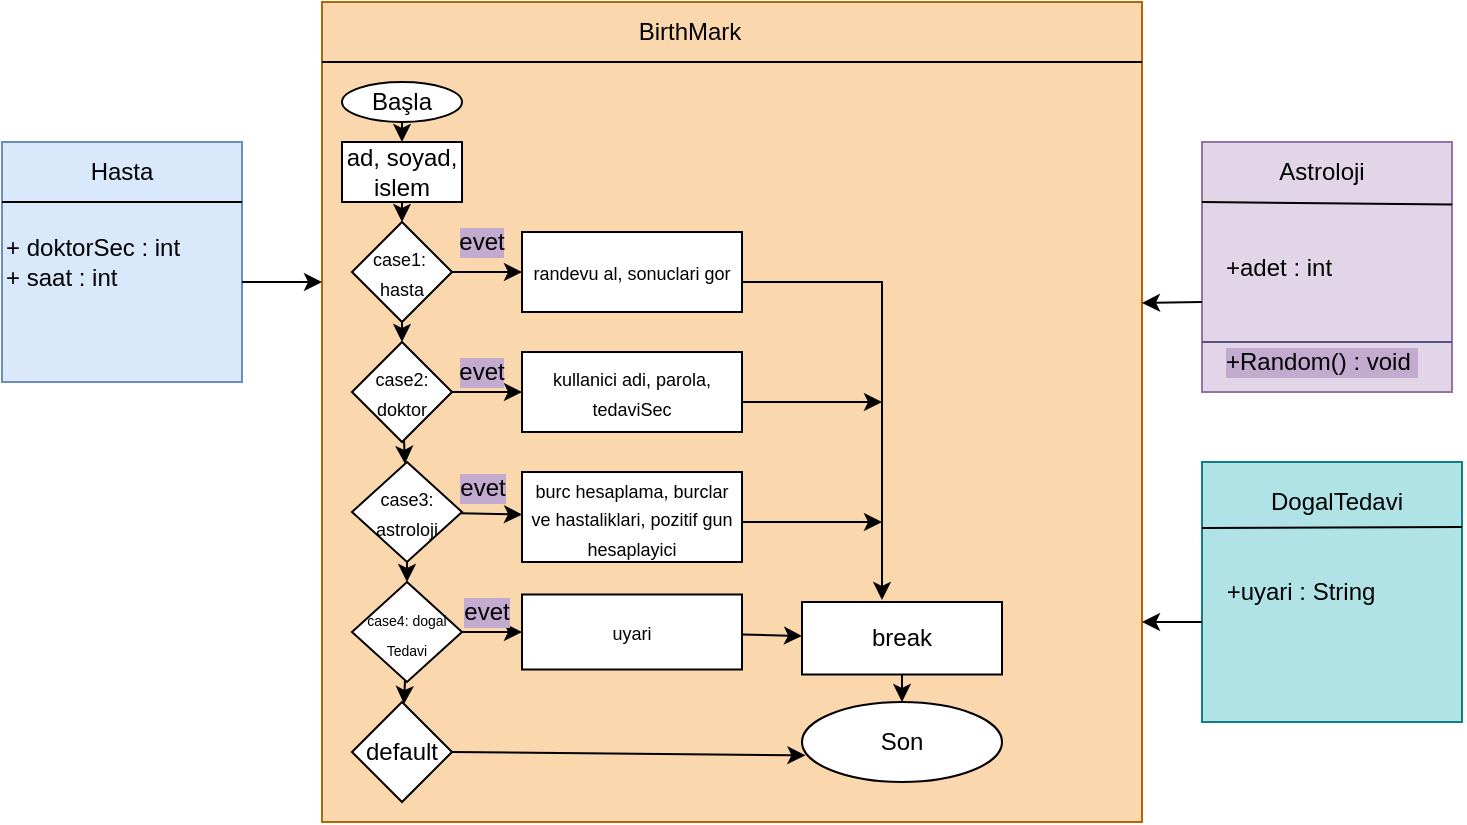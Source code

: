 <mxfile version="16.3.0" type="github">
  <diagram id="C5RBs43oDa-KdzZeNtuy" name="Page-1">
    <mxGraphModel dx="782" dy="428" grid="1" gridSize="10" guides="1" tooltips="1" connect="1" arrows="1" fold="1" page="1" pageScale="1" pageWidth="827" pageHeight="1169" math="0" shadow="0">
      <root>
        <mxCell id="WIyWlLk6GJQsqaUBKTNV-0" />
        <mxCell id="WIyWlLk6GJQsqaUBKTNV-1" parent="WIyWlLk6GJQsqaUBKTNV-0" />
        <mxCell id="bEONo6mtb3YG_DYwx1t2-2" value="" style="whiteSpace=wrap;html=1;aspect=fixed;fillColor=#fad7ac;strokeColor=#b46504;" vertex="1" parent="WIyWlLk6GJQsqaUBKTNV-1">
          <mxGeometry x="200" y="130" width="410" height="410" as="geometry" />
        </mxCell>
        <mxCell id="bEONo6mtb3YG_DYwx1t2-4" value="" style="endArrow=none;html=1;rounded=0;" edge="1" parent="WIyWlLk6GJQsqaUBKTNV-1">
          <mxGeometry width="50" height="50" relative="1" as="geometry">
            <mxPoint x="200" y="160" as="sourcePoint" />
            <mxPoint x="610" y="160" as="targetPoint" />
          </mxGeometry>
        </mxCell>
        <mxCell id="bEONo6mtb3YG_DYwx1t2-8" value="" style="edgeStyle=none;rounded=0;orthogonalLoop=1;jettySize=auto;html=1;" edge="1" parent="WIyWlLk6GJQsqaUBKTNV-1" source="bEONo6mtb3YG_DYwx1t2-5" target="bEONo6mtb3YG_DYwx1t2-6">
          <mxGeometry relative="1" as="geometry" />
        </mxCell>
        <mxCell id="bEONo6mtb3YG_DYwx1t2-5" value="Başla" style="ellipse;whiteSpace=wrap;html=1;" vertex="1" parent="WIyWlLk6GJQsqaUBKTNV-1">
          <mxGeometry x="210" y="170" width="60" height="20" as="geometry" />
        </mxCell>
        <mxCell id="bEONo6mtb3YG_DYwx1t2-12" value="" style="edgeStyle=none;rounded=0;orthogonalLoop=1;jettySize=auto;html=1;" edge="1" parent="WIyWlLk6GJQsqaUBKTNV-1" source="bEONo6mtb3YG_DYwx1t2-6" target="bEONo6mtb3YG_DYwx1t2-10">
          <mxGeometry relative="1" as="geometry" />
        </mxCell>
        <mxCell id="bEONo6mtb3YG_DYwx1t2-6" value="ad, soyad, islem" style="rounded=0;whiteSpace=wrap;html=1;" vertex="1" parent="WIyWlLk6GJQsqaUBKTNV-1">
          <mxGeometry x="210" y="200" width="60" height="30" as="geometry" />
        </mxCell>
        <mxCell id="bEONo6mtb3YG_DYwx1t2-15" value="" style="edgeStyle=none;rounded=0;orthogonalLoop=1;jettySize=auto;html=1;" edge="1" parent="WIyWlLk6GJQsqaUBKTNV-1" source="bEONo6mtb3YG_DYwx1t2-10" target="bEONo6mtb3YG_DYwx1t2-14">
          <mxGeometry relative="1" as="geometry" />
        </mxCell>
        <mxCell id="bEONo6mtb3YG_DYwx1t2-34" value="" style="edgeStyle=none;rounded=0;orthogonalLoop=1;jettySize=auto;html=1;" edge="1" parent="WIyWlLk6GJQsqaUBKTNV-1" source="bEONo6mtb3YG_DYwx1t2-10" target="bEONo6mtb3YG_DYwx1t2-24">
          <mxGeometry relative="1" as="geometry" />
        </mxCell>
        <mxCell id="bEONo6mtb3YG_DYwx1t2-10" value="&lt;font style=&quot;font-size: 9px&quot;&gt;case1:&amp;nbsp;&lt;br&gt;hasta&lt;/font&gt;" style="rhombus;whiteSpace=wrap;html=1;" vertex="1" parent="WIyWlLk6GJQsqaUBKTNV-1">
          <mxGeometry x="215" y="240" width="50" height="50" as="geometry" />
        </mxCell>
        <mxCell id="bEONo6mtb3YG_DYwx1t2-17" value="" style="edgeStyle=none;rounded=0;orthogonalLoop=1;jettySize=auto;html=1;" edge="1" parent="WIyWlLk6GJQsqaUBKTNV-1" source="bEONo6mtb3YG_DYwx1t2-14" target="bEONo6mtb3YG_DYwx1t2-16">
          <mxGeometry relative="1" as="geometry" />
        </mxCell>
        <mxCell id="bEONo6mtb3YG_DYwx1t2-35" value="" style="edgeStyle=none;rounded=0;orthogonalLoop=1;jettySize=auto;html=1;" edge="1" parent="WIyWlLk6GJQsqaUBKTNV-1" source="bEONo6mtb3YG_DYwx1t2-14" target="bEONo6mtb3YG_DYwx1t2-26">
          <mxGeometry relative="1" as="geometry" />
        </mxCell>
        <mxCell id="bEONo6mtb3YG_DYwx1t2-14" value="&lt;font style=&quot;font-size: 9px&quot;&gt;case2:&lt;br&gt;doktor&lt;/font&gt;" style="rhombus;whiteSpace=wrap;html=1;" vertex="1" parent="WIyWlLk6GJQsqaUBKTNV-1">
          <mxGeometry x="215" y="300" width="50" height="50" as="geometry" />
        </mxCell>
        <mxCell id="bEONo6mtb3YG_DYwx1t2-20" value="" style="edgeStyle=none;rounded=0;orthogonalLoop=1;jettySize=auto;html=1;" edge="1" parent="WIyWlLk6GJQsqaUBKTNV-1" source="bEONo6mtb3YG_DYwx1t2-16" target="bEONo6mtb3YG_DYwx1t2-18">
          <mxGeometry relative="1" as="geometry" />
        </mxCell>
        <mxCell id="bEONo6mtb3YG_DYwx1t2-38" value="" style="edgeStyle=none;rounded=0;orthogonalLoop=1;jettySize=auto;html=1;" edge="1" parent="WIyWlLk6GJQsqaUBKTNV-1" source="bEONo6mtb3YG_DYwx1t2-16" target="bEONo6mtb3YG_DYwx1t2-27">
          <mxGeometry relative="1" as="geometry" />
        </mxCell>
        <mxCell id="bEONo6mtb3YG_DYwx1t2-16" value="&lt;font style=&quot;font-size: 9px&quot;&gt;case3:&lt;br&gt;astroloji&lt;/font&gt;" style="rhombus;whiteSpace=wrap;html=1;" vertex="1" parent="WIyWlLk6GJQsqaUBKTNV-1">
          <mxGeometry x="215" y="360" width="55" height="50" as="geometry" />
        </mxCell>
        <mxCell id="bEONo6mtb3YG_DYwx1t2-23" value="" style="edgeStyle=none;rounded=0;orthogonalLoop=1;jettySize=auto;html=1;" edge="1" parent="WIyWlLk6GJQsqaUBKTNV-1" source="bEONo6mtb3YG_DYwx1t2-18" target="bEONo6mtb3YG_DYwx1t2-21">
          <mxGeometry relative="1" as="geometry" />
        </mxCell>
        <mxCell id="bEONo6mtb3YG_DYwx1t2-40" value="" style="edgeStyle=none;rounded=0;orthogonalLoop=1;jettySize=auto;html=1;" edge="1" parent="WIyWlLk6GJQsqaUBKTNV-1" source="bEONo6mtb3YG_DYwx1t2-18" target="bEONo6mtb3YG_DYwx1t2-39">
          <mxGeometry relative="1" as="geometry" />
        </mxCell>
        <mxCell id="bEONo6mtb3YG_DYwx1t2-18" value="&lt;font style=&quot;font-size: 7px&quot;&gt;case4: dogal&lt;br&gt;Tedavi&lt;/font&gt;" style="rhombus;whiteSpace=wrap;html=1;" vertex="1" parent="WIyWlLk6GJQsqaUBKTNV-1">
          <mxGeometry x="215" y="420" width="55" height="50" as="geometry" />
        </mxCell>
        <mxCell id="bEONo6mtb3YG_DYwx1t2-19" style="edgeStyle=none;rounded=0;orthogonalLoop=1;jettySize=auto;html=1;exitX=1;exitY=0;exitDx=0;exitDy=0;" edge="1" parent="WIyWlLk6GJQsqaUBKTNV-1" source="bEONo6mtb3YG_DYwx1t2-18" target="bEONo6mtb3YG_DYwx1t2-18">
          <mxGeometry relative="1" as="geometry" />
        </mxCell>
        <mxCell id="bEONo6mtb3YG_DYwx1t2-21" value="default" style="rhombus;whiteSpace=wrap;html=1;" vertex="1" parent="WIyWlLk6GJQsqaUBKTNV-1">
          <mxGeometry x="215" y="480" width="50" height="50" as="geometry" />
        </mxCell>
        <mxCell id="bEONo6mtb3YG_DYwx1t2-22" style="edgeStyle=none;rounded=0;orthogonalLoop=1;jettySize=auto;html=1;exitX=1;exitY=0;exitDx=0;exitDy=0;" edge="1" parent="WIyWlLk6GJQsqaUBKTNV-1" source="bEONo6mtb3YG_DYwx1t2-21" target="bEONo6mtb3YG_DYwx1t2-21">
          <mxGeometry relative="1" as="geometry" />
        </mxCell>
        <mxCell id="bEONo6mtb3YG_DYwx1t2-24" value="&lt;font style=&quot;font-size: 9px&quot;&gt;randevu al, sonuclari gor&lt;/font&gt;" style="rounded=0;whiteSpace=wrap;html=1;" vertex="1" parent="WIyWlLk6GJQsqaUBKTNV-1">
          <mxGeometry x="300" y="245" width="110" height="40" as="geometry" />
        </mxCell>
        <mxCell id="bEONo6mtb3YG_DYwx1t2-26" value="&lt;font style=&quot;font-size: 9px&quot;&gt;kullanici adi, parola, tedaviSec&lt;/font&gt;" style="rounded=0;whiteSpace=wrap;html=1;" vertex="1" parent="WIyWlLk6GJQsqaUBKTNV-1">
          <mxGeometry x="300" y="305" width="110" height="40" as="geometry" />
        </mxCell>
        <mxCell id="bEONo6mtb3YG_DYwx1t2-27" value="&lt;font size=&quot;1&quot;&gt;&lt;span style=&quot;font-size: 9px&quot;&gt;burc hesaplama, burclar ve hastaliklari, pozitif gun hesaplayici&lt;/span&gt;&lt;/font&gt;" style="rounded=0;whiteSpace=wrap;html=1;" vertex="1" parent="WIyWlLk6GJQsqaUBKTNV-1">
          <mxGeometry x="300" y="365" width="110" height="45" as="geometry" />
        </mxCell>
        <mxCell id="bEONo6mtb3YG_DYwx1t2-65" value="" style="edgeStyle=none;rounded=0;orthogonalLoop=1;jettySize=auto;html=1;fontSize=12;" edge="1" parent="WIyWlLk6GJQsqaUBKTNV-1" source="bEONo6mtb3YG_DYwx1t2-39" target="bEONo6mtb3YG_DYwx1t2-64">
          <mxGeometry relative="1" as="geometry" />
        </mxCell>
        <mxCell id="bEONo6mtb3YG_DYwx1t2-39" value="&lt;font style=&quot;font-size: 9px&quot;&gt;uyari&lt;/font&gt;" style="rounded=0;whiteSpace=wrap;html=1;" vertex="1" parent="WIyWlLk6GJQsqaUBKTNV-1">
          <mxGeometry x="300" y="426.25" width="110" height="37.5" as="geometry" />
        </mxCell>
        <mxCell id="bEONo6mtb3YG_DYwx1t2-41" value="&lt;font style=&quot;font-size: 12px&quot;&gt;Son&lt;/font&gt;" style="ellipse;whiteSpace=wrap;html=1;fontSize=9;" vertex="1" parent="WIyWlLk6GJQsqaUBKTNV-1">
          <mxGeometry x="440" y="480" width="100" height="40" as="geometry" />
        </mxCell>
        <mxCell id="bEONo6mtb3YG_DYwx1t2-47" value="" style="endArrow=classic;html=1;rounded=0;fontSize=12;" edge="1" parent="WIyWlLk6GJQsqaUBKTNV-1">
          <mxGeometry width="50" height="50" relative="1" as="geometry">
            <mxPoint x="410" y="270" as="sourcePoint" />
            <mxPoint x="480" y="429" as="targetPoint" />
            <Array as="points">
              <mxPoint x="480" y="270" />
              <mxPoint x="480" y="400" />
            </Array>
          </mxGeometry>
        </mxCell>
        <mxCell id="bEONo6mtb3YG_DYwx1t2-48" value="" style="endArrow=classic;html=1;rounded=0;fontSize=12;" edge="1" parent="WIyWlLk6GJQsqaUBKTNV-1">
          <mxGeometry width="50" height="50" relative="1" as="geometry">
            <mxPoint x="410" y="330" as="sourcePoint" />
            <mxPoint x="480" y="330" as="targetPoint" />
          </mxGeometry>
        </mxCell>
        <mxCell id="bEONo6mtb3YG_DYwx1t2-49" value="" style="endArrow=classic;html=1;rounded=0;fontSize=12;" edge="1" parent="WIyWlLk6GJQsqaUBKTNV-1">
          <mxGeometry width="50" height="50" relative="1" as="geometry">
            <mxPoint x="410" y="390" as="sourcePoint" />
            <mxPoint x="480" y="390" as="targetPoint" />
          </mxGeometry>
        </mxCell>
        <mxCell id="bEONo6mtb3YG_DYwx1t2-51" value="" style="endArrow=classic;html=1;rounded=0;fontSize=12;exitX=1;exitY=0.5;exitDx=0;exitDy=0;entryX=0.017;entryY=0.667;entryDx=0;entryDy=0;entryPerimeter=0;" edge="1" parent="WIyWlLk6GJQsqaUBKTNV-1" source="bEONo6mtb3YG_DYwx1t2-21" target="bEONo6mtb3YG_DYwx1t2-41">
          <mxGeometry width="50" height="50" relative="1" as="geometry">
            <mxPoint x="280" y="513" as="sourcePoint" />
            <mxPoint x="440" y="505" as="targetPoint" />
          </mxGeometry>
        </mxCell>
        <mxCell id="bEONo6mtb3YG_DYwx1t2-52" value="BirthMark" style="text;html=1;strokeColor=none;fillColor=none;align=center;verticalAlign=middle;whiteSpace=wrap;rounded=0;fontSize=12;" vertex="1" parent="WIyWlLk6GJQsqaUBKTNV-1">
          <mxGeometry x="354" y="130" width="60" height="30" as="geometry" />
        </mxCell>
        <mxCell id="bEONo6mtb3YG_DYwx1t2-53" value="&lt;div&gt;&lt;span&gt;+ doktorSec : int&lt;/span&gt;&lt;/div&gt;+ saat : int" style="whiteSpace=wrap;html=1;aspect=fixed;fontSize=12;align=left;fillColor=#dae8fc;strokeColor=#6c8ebf;" vertex="1" parent="WIyWlLk6GJQsqaUBKTNV-1">
          <mxGeometry x="40" y="200" width="120" height="120" as="geometry" />
        </mxCell>
        <mxCell id="bEONo6mtb3YG_DYwx1t2-54" value="&amp;nbsp; &amp;nbsp;+adet : int" style="whiteSpace=wrap;html=1;aspect=fixed;fontSize=12;align=left;fillColor=#e1d5e7;strokeColor=#9673a6;" vertex="1" parent="WIyWlLk6GJQsqaUBKTNV-1">
          <mxGeometry x="640" y="200" width="125" height="125" as="geometry" />
        </mxCell>
        <mxCell id="bEONo6mtb3YG_DYwx1t2-55" value="" style="whiteSpace=wrap;html=1;aspect=fixed;fontSize=12;fillColor=#b0e3e6;strokeColor=#0e8088;" vertex="1" parent="WIyWlLk6GJQsqaUBKTNV-1">
          <mxGeometry x="640" y="360" width="130" height="130" as="geometry" />
        </mxCell>
        <mxCell id="bEONo6mtb3YG_DYwx1t2-56" value="" style="endArrow=none;html=1;rounded=0;fontSize=12;entryX=1;entryY=0.25;entryDx=0;entryDy=0;" edge="1" parent="WIyWlLk6GJQsqaUBKTNV-1" target="bEONo6mtb3YG_DYwx1t2-53">
          <mxGeometry width="50" height="50" relative="1" as="geometry">
            <mxPoint x="40" y="230" as="sourcePoint" />
            <mxPoint x="90" y="180" as="targetPoint" />
          </mxGeometry>
        </mxCell>
        <mxCell id="bEONo6mtb3YG_DYwx1t2-57" value="Hasta" style="text;html=1;strokeColor=none;fillColor=none;align=center;verticalAlign=middle;whiteSpace=wrap;rounded=0;fontSize=12;" vertex="1" parent="WIyWlLk6GJQsqaUBKTNV-1">
          <mxGeometry x="70" y="200" width="60" height="30" as="geometry" />
        </mxCell>
        <mxCell id="bEONo6mtb3YG_DYwx1t2-58" value="" style="endArrow=none;html=1;rounded=0;fontSize=12;entryX=1;entryY=0.25;entryDx=0;entryDy=0;" edge="1" parent="WIyWlLk6GJQsqaUBKTNV-1" target="bEONo6mtb3YG_DYwx1t2-54">
          <mxGeometry width="50" height="50" relative="1" as="geometry">
            <mxPoint x="640" y="230" as="sourcePoint" />
            <mxPoint x="690" y="180" as="targetPoint" />
          </mxGeometry>
        </mxCell>
        <mxCell id="bEONo6mtb3YG_DYwx1t2-59" value="Astroloji" style="text;html=1;strokeColor=none;fillColor=none;align=center;verticalAlign=middle;whiteSpace=wrap;rounded=0;fontSize=12;" vertex="1" parent="WIyWlLk6GJQsqaUBKTNV-1">
          <mxGeometry x="670" y="200" width="60" height="30" as="geometry" />
        </mxCell>
        <mxCell id="bEONo6mtb3YG_DYwx1t2-61" value="" style="endArrow=none;html=1;rounded=0;fontSize=12;entryX=1;entryY=0.25;entryDx=0;entryDy=0;" edge="1" parent="WIyWlLk6GJQsqaUBKTNV-1" target="bEONo6mtb3YG_DYwx1t2-55">
          <mxGeometry width="50" height="50" relative="1" as="geometry">
            <mxPoint x="640" y="393" as="sourcePoint" />
            <mxPoint x="690" y="345" as="targetPoint" />
          </mxGeometry>
        </mxCell>
        <mxCell id="bEONo6mtb3YG_DYwx1t2-62" value="DogalTedavi" style="text;html=1;strokeColor=none;fillColor=none;align=center;verticalAlign=middle;whiteSpace=wrap;rounded=0;fontSize=12;" vertex="1" parent="WIyWlLk6GJQsqaUBKTNV-1">
          <mxGeometry x="675" y="365" width="65" height="30" as="geometry" />
        </mxCell>
        <mxCell id="bEONo6mtb3YG_DYwx1t2-63" value="+uyari : String" style="text;html=1;strokeColor=none;fillColor=none;align=center;verticalAlign=middle;whiteSpace=wrap;rounded=0;fontSize=12;" vertex="1" parent="WIyWlLk6GJQsqaUBKTNV-1">
          <mxGeometry x="647.5" y="410" width="82.5" height="30" as="geometry" />
        </mxCell>
        <mxCell id="bEONo6mtb3YG_DYwx1t2-67" value="" style="edgeStyle=none;rounded=0;orthogonalLoop=1;jettySize=auto;html=1;fontSize=12;" edge="1" parent="WIyWlLk6GJQsqaUBKTNV-1" source="bEONo6mtb3YG_DYwx1t2-64" target="bEONo6mtb3YG_DYwx1t2-41">
          <mxGeometry relative="1" as="geometry" />
        </mxCell>
        <mxCell id="bEONo6mtb3YG_DYwx1t2-64" value="break" style="rounded=0;whiteSpace=wrap;html=1;fontSize=12;" vertex="1" parent="WIyWlLk6GJQsqaUBKTNV-1">
          <mxGeometry x="440" y="430" width="100" height="36.25" as="geometry" />
        </mxCell>
        <mxCell id="bEONo6mtb3YG_DYwx1t2-71" value="" style="endArrow=classic;html=1;rounded=0;fontSize=12;entryX=1;entryY=0.367;entryDx=0;entryDy=0;entryPerimeter=0;" edge="1" parent="WIyWlLk6GJQsqaUBKTNV-1" target="bEONo6mtb3YG_DYwx1t2-2">
          <mxGeometry width="50" height="50" relative="1" as="geometry">
            <mxPoint x="640" y="280" as="sourcePoint" />
            <mxPoint x="690" y="230" as="targetPoint" />
          </mxGeometry>
        </mxCell>
        <mxCell id="bEONo6mtb3YG_DYwx1t2-73" value="" style="endArrow=classic;html=1;rounded=0;fontSize=12;" edge="1" parent="WIyWlLk6GJQsqaUBKTNV-1">
          <mxGeometry width="50" height="50" relative="1" as="geometry">
            <mxPoint x="640" y="440" as="sourcePoint" />
            <mxPoint x="610" y="440" as="targetPoint" />
          </mxGeometry>
        </mxCell>
        <mxCell id="bEONo6mtb3YG_DYwx1t2-74" value="" style="endArrow=classic;html=1;rounded=0;fontSize=12;" edge="1" parent="WIyWlLk6GJQsqaUBKTNV-1">
          <mxGeometry width="50" height="50" relative="1" as="geometry">
            <mxPoint x="160" y="270" as="sourcePoint" />
            <mxPoint x="200" y="270" as="targetPoint" />
          </mxGeometry>
        </mxCell>
        <mxCell id="bEONo6mtb3YG_DYwx1t2-76" value="" style="endArrow=none;html=1;rounded=0;fontSize=12;exitX=0;exitY=0.8;exitDx=0;exitDy=0;exitPerimeter=0;fillColor=#d0cee2;strokeColor=#56517e;" edge="1" parent="WIyWlLk6GJQsqaUBKTNV-1" source="bEONo6mtb3YG_DYwx1t2-54">
          <mxGeometry width="50" height="50" relative="1" as="geometry">
            <mxPoint x="645" y="300" as="sourcePoint" />
            <mxPoint x="765" y="300" as="targetPoint" />
          </mxGeometry>
        </mxCell>
        <mxCell id="bEONo6mtb3YG_DYwx1t2-77" value="+Random() : void&amp;nbsp;" style="edgeLabel;html=1;align=left;verticalAlign=middle;resizable=0;points=[];fontSize=12;labelBackgroundColor=#C3ABD0;" vertex="1" connectable="0" parent="bEONo6mtb3YG_DYwx1t2-76">
          <mxGeometry x="0.678" y="-5" relative="1" as="geometry">
            <mxPoint x="-95" y="5" as="offset" />
          </mxGeometry>
        </mxCell>
        <mxCell id="bEONo6mtb3YG_DYwx1t2-84" value="evet" style="text;html=1;strokeColor=none;fillColor=none;align=center;verticalAlign=middle;whiteSpace=wrap;rounded=0;labelBackgroundColor=#C3ABD0;fontSize=12;" vertex="1" parent="WIyWlLk6GJQsqaUBKTNV-1">
          <mxGeometry x="265" y="310" width="30" height="10" as="geometry" />
        </mxCell>
        <mxCell id="bEONo6mtb3YG_DYwx1t2-89" value="evet" style="text;html=1;align=center;verticalAlign=middle;whiteSpace=wrap;rounded=0;labelBackgroundColor=#C3ABD0;fontSize=12;fillColor=none;" vertex="1" parent="WIyWlLk6GJQsqaUBKTNV-1">
          <mxGeometry x="257.5" y="365" width="45" height="15" as="geometry" />
        </mxCell>
        <mxCell id="bEONo6mtb3YG_DYwx1t2-90" value="evet" style="text;html=1;fillColor=none;align=center;verticalAlign=middle;whiteSpace=wrap;rounded=0;labelBackgroundColor=#C3ABD0;fontSize=12;" vertex="1" parent="WIyWlLk6GJQsqaUBKTNV-1">
          <mxGeometry x="255" y="430" width="55" height="10" as="geometry" />
        </mxCell>
        <mxCell id="bEONo6mtb3YG_DYwx1t2-91" value="evet" style="text;html=1;align=center;verticalAlign=middle;whiteSpace=wrap;rounded=0;labelBackgroundColor=#C3ABD0;fontSize=12;" vertex="1" parent="WIyWlLk6GJQsqaUBKTNV-1">
          <mxGeometry x="270" y="245" width="20" height="10" as="geometry" />
        </mxCell>
      </root>
    </mxGraphModel>
  </diagram>
</mxfile>
